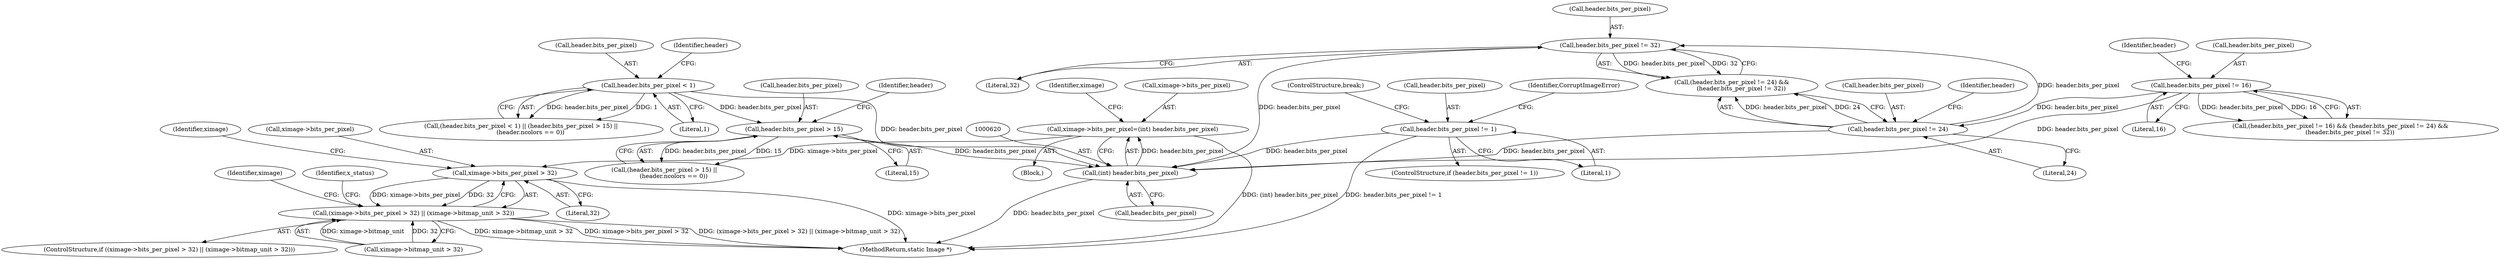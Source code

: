 digraph "0_ImageMagick_c78993d138bf480ab4652b5a48379d4ff75ba5f7@pointer" {
"1000615" [label="(Call,ximage->bits_per_pixel=(int) header.bits_per_pixel)"];
"1000619" [label="(Call,(int) header.bits_per_pixel)"];
"1000274" [label="(Call,header.bits_per_pixel < 1)"];
"1000310" [label="(Call,header.bits_per_pixel != 32)"];
"1000305" [label="(Call,header.bits_per_pixel != 24)"];
"1000299" [label="(Call,header.bits_per_pixel != 16)"];
"1000280" [label="(Call,header.bits_per_pixel > 15)"];
"1000260" [label="(Call,header.bits_per_pixel != 1)"];
"1000727" [label="(Call,ximage->bits_per_pixel > 32)"];
"1000726" [label="(Call,(ximage->bits_per_pixel > 32) || (ximage->bitmap_unit > 32))"];
"1000734" [label="(Identifier,ximage)"];
"1000116" [label="(Block,)"];
"1000310" [label="(Call,header.bits_per_pixel != 32)"];
"1000621" [label="(Call,header.bits_per_pixel)"];
"1000615" [label="(Call,ximage->bits_per_pixel=(int) header.bits_per_pixel)"];
"1000273" [label="(Call,(header.bits_per_pixel < 1) || (header.bits_per_pixel > 15) ||\n          (header.ncolors == 0))"];
"1000284" [label="(Literal,15)"];
"1000725" [label="(ControlStructure,if ((ximage->bits_per_pixel > 32) || (ximage->bitmap_unit > 32)))"];
"1000279" [label="(Call,(header.bits_per_pixel > 15) ||\n          (header.ncolors == 0))"];
"1000264" [label="(Literal,1)"];
"1000281" [label="(Call,header.bits_per_pixel)"];
"1000261" [label="(Call,header.bits_per_pixel)"];
"1000748" [label="(Identifier,x_status)"];
"1000298" [label="(Call,(header.bits_per_pixel != 16) && (header.bits_per_pixel != 24) &&\n          (header.bits_per_pixel != 32))"];
"1000732" [label="(Call,ximage->bitmap_unit > 32)"];
"1000619" [label="(Call,(int) header.bits_per_pixel)"];
"1000311" [label="(Call,header.bits_per_pixel)"];
"1000303" [label="(Literal,16)"];
"1000274" [label="(Call,header.bits_per_pixel < 1)"];
"1000726" [label="(Call,(ximage->bits_per_pixel > 32) || (ximage->bitmap_unit > 32))"];
"1000287" [label="(Identifier,header)"];
"1000280" [label="(Call,header.bits_per_pixel > 15)"];
"1001928" [label="(MethodReturn,static Image *)"];
"1000727" [label="(Call,ximage->bits_per_pixel > 32)"];
"1000275" [label="(Call,header.bits_per_pixel)"];
"1000309" [label="(Literal,24)"];
"1000260" [label="(Call,header.bits_per_pixel != 1)"];
"1000728" [label="(Call,ximage->bits_per_pixel)"];
"1000739" [label="(Identifier,ximage)"];
"1000307" [label="(Identifier,header)"];
"1000616" [label="(Call,ximage->bits_per_pixel)"];
"1000306" [label="(Call,header.bits_per_pixel)"];
"1000266" [label="(Identifier,CorruptImageError)"];
"1000278" [label="(Literal,1)"];
"1000268" [label="(ControlStructure,break;)"];
"1000300" [label="(Call,header.bits_per_pixel)"];
"1000304" [label="(Call,(header.bits_per_pixel != 24) &&\n          (header.bits_per_pixel != 32))"];
"1000314" [label="(Literal,32)"];
"1000312" [label="(Identifier,header)"];
"1000731" [label="(Literal,32)"];
"1000299" [label="(Call,header.bits_per_pixel != 16)"];
"1000305" [label="(Call,header.bits_per_pixel != 24)"];
"1000626" [label="(Identifier,ximage)"];
"1000259" [label="(ControlStructure,if (header.bits_per_pixel != 1))"];
"1000282" [label="(Identifier,header)"];
"1000615" -> "1000116"  [label="AST: "];
"1000615" -> "1000619"  [label="CFG: "];
"1000616" -> "1000615"  [label="AST: "];
"1000619" -> "1000615"  [label="AST: "];
"1000626" -> "1000615"  [label="CFG: "];
"1000615" -> "1001928"  [label="DDG: (int) header.bits_per_pixel"];
"1000619" -> "1000615"  [label="DDG: header.bits_per_pixel"];
"1000615" -> "1000727"  [label="DDG: ximage->bits_per_pixel"];
"1000619" -> "1000621"  [label="CFG: "];
"1000620" -> "1000619"  [label="AST: "];
"1000621" -> "1000619"  [label="AST: "];
"1000619" -> "1001928"  [label="DDG: header.bits_per_pixel"];
"1000274" -> "1000619"  [label="DDG: header.bits_per_pixel"];
"1000310" -> "1000619"  [label="DDG: header.bits_per_pixel"];
"1000305" -> "1000619"  [label="DDG: header.bits_per_pixel"];
"1000299" -> "1000619"  [label="DDG: header.bits_per_pixel"];
"1000280" -> "1000619"  [label="DDG: header.bits_per_pixel"];
"1000260" -> "1000619"  [label="DDG: header.bits_per_pixel"];
"1000274" -> "1000273"  [label="AST: "];
"1000274" -> "1000278"  [label="CFG: "];
"1000275" -> "1000274"  [label="AST: "];
"1000278" -> "1000274"  [label="AST: "];
"1000282" -> "1000274"  [label="CFG: "];
"1000273" -> "1000274"  [label="CFG: "];
"1000274" -> "1000273"  [label="DDG: header.bits_per_pixel"];
"1000274" -> "1000273"  [label="DDG: 1"];
"1000274" -> "1000280"  [label="DDG: header.bits_per_pixel"];
"1000310" -> "1000304"  [label="AST: "];
"1000310" -> "1000314"  [label="CFG: "];
"1000311" -> "1000310"  [label="AST: "];
"1000314" -> "1000310"  [label="AST: "];
"1000304" -> "1000310"  [label="CFG: "];
"1000310" -> "1000304"  [label="DDG: header.bits_per_pixel"];
"1000310" -> "1000304"  [label="DDG: 32"];
"1000305" -> "1000310"  [label="DDG: header.bits_per_pixel"];
"1000305" -> "1000304"  [label="AST: "];
"1000305" -> "1000309"  [label="CFG: "];
"1000306" -> "1000305"  [label="AST: "];
"1000309" -> "1000305"  [label="AST: "];
"1000312" -> "1000305"  [label="CFG: "];
"1000304" -> "1000305"  [label="CFG: "];
"1000305" -> "1000304"  [label="DDG: header.bits_per_pixel"];
"1000305" -> "1000304"  [label="DDG: 24"];
"1000299" -> "1000305"  [label="DDG: header.bits_per_pixel"];
"1000299" -> "1000298"  [label="AST: "];
"1000299" -> "1000303"  [label="CFG: "];
"1000300" -> "1000299"  [label="AST: "];
"1000303" -> "1000299"  [label="AST: "];
"1000307" -> "1000299"  [label="CFG: "];
"1000298" -> "1000299"  [label="CFG: "];
"1000299" -> "1000298"  [label="DDG: header.bits_per_pixel"];
"1000299" -> "1000298"  [label="DDG: 16"];
"1000280" -> "1000279"  [label="AST: "];
"1000280" -> "1000284"  [label="CFG: "];
"1000281" -> "1000280"  [label="AST: "];
"1000284" -> "1000280"  [label="AST: "];
"1000287" -> "1000280"  [label="CFG: "];
"1000279" -> "1000280"  [label="CFG: "];
"1000280" -> "1000279"  [label="DDG: header.bits_per_pixel"];
"1000280" -> "1000279"  [label="DDG: 15"];
"1000260" -> "1000259"  [label="AST: "];
"1000260" -> "1000264"  [label="CFG: "];
"1000261" -> "1000260"  [label="AST: "];
"1000264" -> "1000260"  [label="AST: "];
"1000266" -> "1000260"  [label="CFG: "];
"1000268" -> "1000260"  [label="CFG: "];
"1000260" -> "1001928"  [label="DDG: header.bits_per_pixel != 1"];
"1000727" -> "1000726"  [label="AST: "];
"1000727" -> "1000731"  [label="CFG: "];
"1000728" -> "1000727"  [label="AST: "];
"1000731" -> "1000727"  [label="AST: "];
"1000734" -> "1000727"  [label="CFG: "];
"1000726" -> "1000727"  [label="CFG: "];
"1000727" -> "1001928"  [label="DDG: ximage->bits_per_pixel"];
"1000727" -> "1000726"  [label="DDG: ximage->bits_per_pixel"];
"1000727" -> "1000726"  [label="DDG: 32"];
"1000726" -> "1000725"  [label="AST: "];
"1000726" -> "1000732"  [label="CFG: "];
"1000732" -> "1000726"  [label="AST: "];
"1000739" -> "1000726"  [label="CFG: "];
"1000748" -> "1000726"  [label="CFG: "];
"1000726" -> "1001928"  [label="DDG: ximage->bits_per_pixel > 32"];
"1000726" -> "1001928"  [label="DDG: (ximage->bits_per_pixel > 32) || (ximage->bitmap_unit > 32)"];
"1000726" -> "1001928"  [label="DDG: ximage->bitmap_unit > 32"];
"1000732" -> "1000726"  [label="DDG: ximage->bitmap_unit"];
"1000732" -> "1000726"  [label="DDG: 32"];
}
